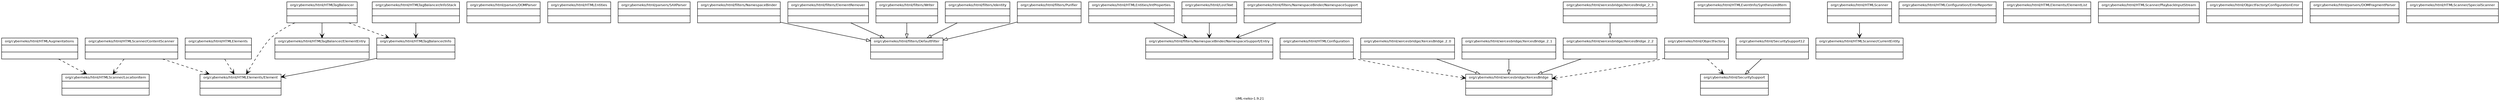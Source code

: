 digraph classes {
 fontname = "Bitstream Vera Sans"
 fontsize = 8
 node [ fontname = "Bitstream Vera Sans" fontsize = 8 shape = "record" ]
 edge [ fontname = "Bitstream Vera Sans" fontsize = 8 ]
label="UML-neko-1.9.21""LocationItem" [
	label="{
 		org/cyberneko/html/HTMLScanner/LocationItem|
 		|
 		
	}"
 ]
"DOMParser" [
	label="{
 		org/cyberneko/html/parsers/DOMParser|
 		|
 		
	}"
 ]
"HTMLEntities" [
	label="{
 		org/cyberneko/html/HTMLEntities|
 		|
 		
	}"
 ]
"Element" [
	label="{
 		org/cyberneko/html/HTMLElements/Element|
 		|
 		
	}"
 ]
"SAXParser" [
	label="{
 		org/cyberneko/html/parsers/SAXParser|
 		|
 		
	}"
 ]
"NamespaceBinder" [
	label="{
 		org/cyberneko/html/filters/NamespaceBinder|
 		|
 		
	}"
 ]
"Entry" [
	label="{
 		org/cyberneko/html/LostText/Entry|
 		|
 		
	}"
 ]
"XercesBridge_2_2" [
	label="{
 		org/cyberneko/html/xercesbridge/XercesBridge_2_2|
 		|
 		
	}"
 ]
"SynthesizedItem" [
	label="{
 		org/cyberneko/html/HTMLEventInfo/SynthesizedItem|
 		|
 		
	}"
 ]
"IntProperties" [
	label="{
 		org/cyberneko/html/HTMLEntities/IntProperties|
 		|
 		
	}"
 ]
"Entry" [
	label="{
 		org/cyberneko/html/HTMLEntities/IntProperties/Entry|
 		|
 		
	}"
 ]
"CurrentEntity" [
	label="{
 		org/cyberneko/html/HTMLScanner/CurrentEntity|
 		|
 		
	}"
 ]
"HTMLElements" [
	label="{
 		org/cyberneko/html/HTMLElements|
 		|
 		
	}"
 ]
"HTMLAugmentations" [
	label="{
 		org/cyberneko/html/HTMLAugmentations|
 		|
 		
	}"
 ]
"ElementRemover" [
	label="{
 		org/cyberneko/html/filters/ElementRemover|
 		|
 		
	}"
 ]
"ErrorReporter" [
	label="{
 		org/cyberneko/html/HTMLConfiguration/ErrorReporter|
 		|
 		
	}"
 ]
"DefaultFilter" [
	label="{
 		org/cyberneko/html/filters/DefaultFilter|
 		|
 		
	}"
 ]
"Writer" [
	label="{
 		org/cyberneko/html/filters/Writer|
 		|
 		
	}"
 ]
"HTMLTagBalancer" [
	label="{
 		org/cyberneko/html/HTMLTagBalancer|
 		|
 		
	}"
 ]
"ObjectFactory" [
	label="{
 		org/cyberneko/html/ObjectFactory|
 		|
 		
	}"
 ]
"HTMLConfiguration" [
	label="{
 		org/cyberneko/html/HTMLConfiguration|
 		|
 		
	}"
 ]
"ElementList" [
	label="{
 		org/cyberneko/html/HTMLElements/ElementList|
 		|
 		
	}"
 ]
"XercesBridge" [
	label="{
 		org/cyberneko/html/xercesbridge/XercesBridge|
 		|
 		
	}"
 ]
"SecuritySupport" [
	label="{
 		org/cyberneko/html/SecuritySupport|
 		|
 		
	}"
 ]
"LostText" [
	label="{
 		org/cyberneko/html/LostText|
 		|
 		
	}"
 ]
"NamespaceSupport" [
	label="{
 		org/cyberneko/html/filters/NamespaceBinder/NamespaceSupport|
 		|
 		
	}"
 ]
"Identity" [
	label="{
 		org/cyberneko/html/filters/Identity|
 		|
 		
	}"
 ]
"InfoStack" [
	label="{
 		org/cyberneko/html/HTMLTagBalancer/InfoStack|
 		|
 		
	}"
 ]
"SecuritySupport12" [
	label="{
 		org/cyberneko/html/SecuritySupport12|
 		|
 		
	}"
 ]
"HTMLScanner" [
	label="{
 		org/cyberneko/html/HTMLScanner|
 		|
 		
	}"
 ]
"XercesBridge_2_0" [
	label="{
 		org/cyberneko/html/xercesbridge/XercesBridge_2_0|
 		|
 		
	}"
 ]
"Entry" [
	label="{
 		org/cyberneko/html/filters/NamespaceBinder/NamespaceSupport/Entry|
 		|
 		
	}"
 ]
"PlaybackInputStream" [
	label="{
 		org/cyberneko/html/HTMLScanner/PlaybackInputStream|
 		|
 		
	}"
 ]
"XercesBridge_2_1" [
	label="{
 		org/cyberneko/html/xercesbridge/XercesBridge_2_1|
 		|
 		
	}"
 ]
"ConfigurationError" [
	label="{
 		org/cyberneko/html/ObjectFactory/ConfigurationError|
 		|
 		
	}"
 ]
"Info" [
	label="{
 		org/cyberneko/html/HTMLTagBalancer/Info|
 		|
 		
	}"
 ]
"XercesBridge_2_3" [
	label="{
 		org/cyberneko/html/xercesbridge/XercesBridge_2_3|
 		|
 		
	}"
 ]
"DOMFragmentParser" [
	label="{
 		org/cyberneko/html/parsers/DOMFragmentParser|
 		|
 		
	}"
 ]
"ElementEntry" [
	label="{
 		org/cyberneko/html/HTMLTagBalancer/ElementEntry|
 		|
 		
	}"
 ]
"Purifier" [
	label="{
 		org/cyberneko/html/filters/Purifier|
 		|
 		
	}"
 ]
"SpecialScanner" [
	label="{
 		org/cyberneko/html/HTMLScanner/SpecialScanner|
 		|
 		
	}"
 ]
"ContentScanner" [
	label="{
 		org/cyberneko/html/HTMLScanner/ContentScanner|
 		|
 		
	}"
 ]
edge[arrowhead = "empty"; style= "solid"]
ElementRemover -> DefaultFilter
XercesBridge_2_0 -> XercesBridge
XercesBridge_2_1 -> XercesBridge
XercesBridge_2_2 -> XercesBridge
Identity -> DefaultFilter
NamespaceBinder -> DefaultFilter
XercesBridge_2_3 -> XercesBridge_2_2
SecuritySupport12 -> SecuritySupport
Purifier -> DefaultFilter
Writer -> DefaultFilter
edge[arrowhead = "empty"; style = "dashed"]
edge[arrowhead = "open"; style = "solid"]
HTMLScanner -> CurrentEntity
Info -> Element
LostText -> Entry
HTMLTagBalancer -> ElementEntry
InfoStack -> Info
NamespaceSupport -> Entry
IntProperties -> Entry
edge[arrowhead = "open"; style = "dashed"]
ContentScanner -> LocationItem
HTMLTagBalancer -> Info
ObjectFactory -> SecuritySupport
ContentScanner -> Element
HTMLElements -> Element
HTMLTagBalancer -> Element
HTMLAugmentations -> LocationItem
HTMLConfiguration -> XercesBridge
ObjectFactory -> XercesBridge
}